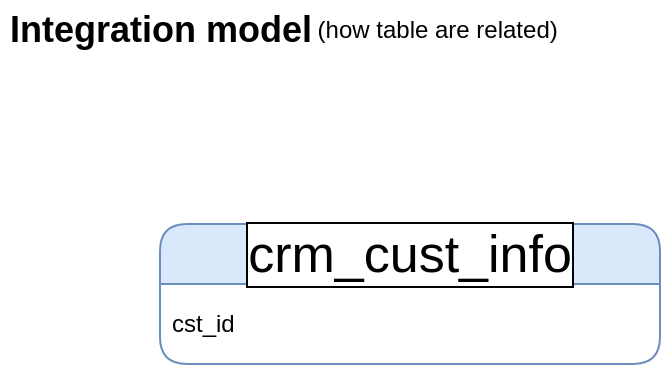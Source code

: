 <mxfile version="26.1.3">
  <diagram name="Page-1" id="zY6rrEhBAitoZn2tYl90">
    <mxGraphModel dx="2256" dy="681" grid="1" gridSize="10" guides="1" tooltips="1" connect="1" arrows="1" fold="1" page="1" pageScale="1" pageWidth="850" pageHeight="1100" math="0" shadow="0">
      <root>
        <mxCell id="0" />
        <mxCell id="1" parent="0" />
        <mxCell id="OMhUUVO9gvS6LcuZVxhh-1" value="Integration model" style="text;html=1;align=center;verticalAlign=middle;resizable=0;points=[];autosize=1;strokeColor=none;fillColor=none;strokeWidth=5;fontSize=18;fontStyle=1" vertex="1" parent="1">
          <mxGeometry x="-20" y="38" width="160" height="30" as="geometry" />
        </mxCell>
        <mxCell id="OMhUUVO9gvS6LcuZVxhh-4" value="(how table are related)&amp;nbsp;" style="text;html=1;align=center;verticalAlign=middle;resizable=0;points=[];autosize=1;strokeColor=none;fillColor=none;" vertex="1" parent="1">
          <mxGeometry x="125" y="38" width="150" height="30" as="geometry" />
        </mxCell>
        <mxCell id="OMhUUVO9gvS6LcuZVxhh-5" value="&lt;span&gt;crm_cust_info&lt;/span&gt;" style="swimlane;fontStyle=0;childLayout=stackLayout;horizontal=1;startSize=30;horizontalStack=0;resizeParent=1;resizeParentMax=0;resizeLast=0;collapsible=1;marginBottom=0;whiteSpace=wrap;html=1;labelBackgroundColor=default;labelBorderColor=default;fillColor=#dae8fc;strokeColor=#6c8ebf;rounded=1;fontSize=26;" vertex="1" parent="1">
          <mxGeometry x="60" y="150" width="250" height="70" as="geometry" />
        </mxCell>
        <mxCell id="OMhUUVO9gvS6LcuZVxhh-9" value="cst_id" style="text;strokeColor=none;fillColor=none;align=left;verticalAlign=middle;spacingLeft=4;spacingRight=4;overflow=hidden;points=[[0,0.5],[1,0.5]];portConstraint=eastwest;rotatable=0;whiteSpace=wrap;html=1;" vertex="1" parent="OMhUUVO9gvS6LcuZVxhh-5">
          <mxGeometry y="30" width="250" height="40" as="geometry" />
        </mxCell>
      </root>
    </mxGraphModel>
  </diagram>
</mxfile>
